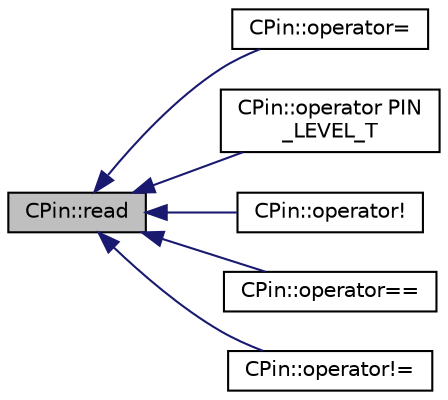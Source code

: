 digraph "CPin::read"
{
  edge [fontname="Helvetica",fontsize="10",labelfontname="Helvetica",labelfontsize="10"];
  node [fontname="Helvetica",fontsize="10",shape=record];
  rankdir="LR";
  Node1 [label="CPin::read",height=0.2,width=0.4,color="black", fillcolor="grey75", style="filled" fontcolor="black"];
  Node1 -> Node2 [dir="back",color="midnightblue",fontsize="10",style="solid",fontname="Helvetica"];
  Node2 [label="CPin::operator=",height=0.2,width=0.4,color="black", fillcolor="white", style="filled",URL="$d7/db9/class_c_pin.html#a01428eca1b98e2e194bd0848b3eb8904"];
  Node1 -> Node3 [dir="back",color="midnightblue",fontsize="10",style="solid",fontname="Helvetica"];
  Node3 [label="CPin::operator PIN\l_LEVEL_T",height=0.2,width=0.4,color="black", fillcolor="white", style="filled",URL="$d7/db9/class_c_pin.html#a9037649d1e88192f5fde46b810c71299"];
  Node1 -> Node4 [dir="back",color="midnightblue",fontsize="10",style="solid",fontname="Helvetica"];
  Node4 [label="CPin::operator!",height=0.2,width=0.4,color="black", fillcolor="white", style="filled",URL="$d7/db9/class_c_pin.html#a5ec08fca85a5f9472e82588a6a895b8f"];
  Node1 -> Node5 [dir="back",color="midnightblue",fontsize="10",style="solid",fontname="Helvetica"];
  Node5 [label="CPin::operator==",height=0.2,width=0.4,color="black", fillcolor="white", style="filled",URL="$d7/db9/class_c_pin.html#ae9f57493334eeb6e69a77a0cf4e50f95"];
  Node1 -> Node6 [dir="back",color="midnightblue",fontsize="10",style="solid",fontname="Helvetica"];
  Node6 [label="CPin::operator!=",height=0.2,width=0.4,color="black", fillcolor="white", style="filled",URL="$d7/db9/class_c_pin.html#aae98a7d34d72ccc58b6d799f7ad2e12e"];
}
